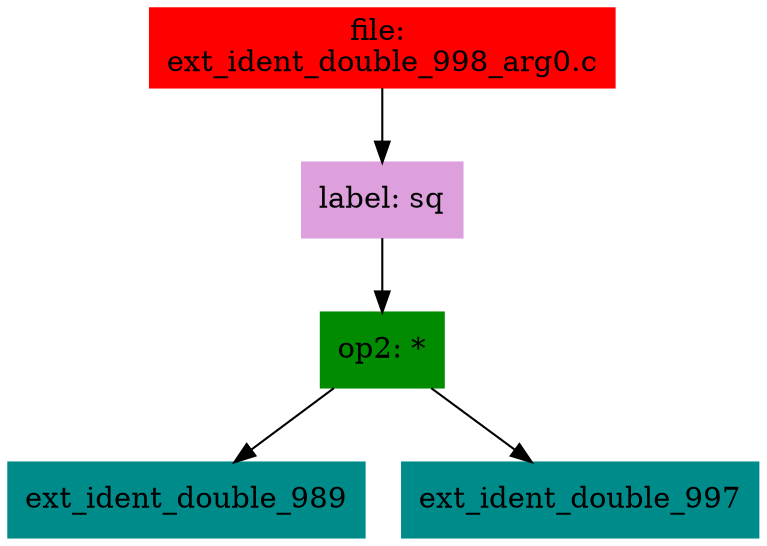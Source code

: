 digraph G {
node [shape=box]

0 [label="file: 
ext_ident_double_998_arg0.c",color=red, style=filled]
1 [label="label: sq",color=plum, style=filled]
0 -> 1
2 [label="op2: *",color=green4, style=filled]
1 -> 2
3 [label="ext_ident_double_989",color=cyan4, style=filled]
2 -> 3
293 [label="ext_ident_double_997",color=cyan4, style=filled]
2 -> 293


}

